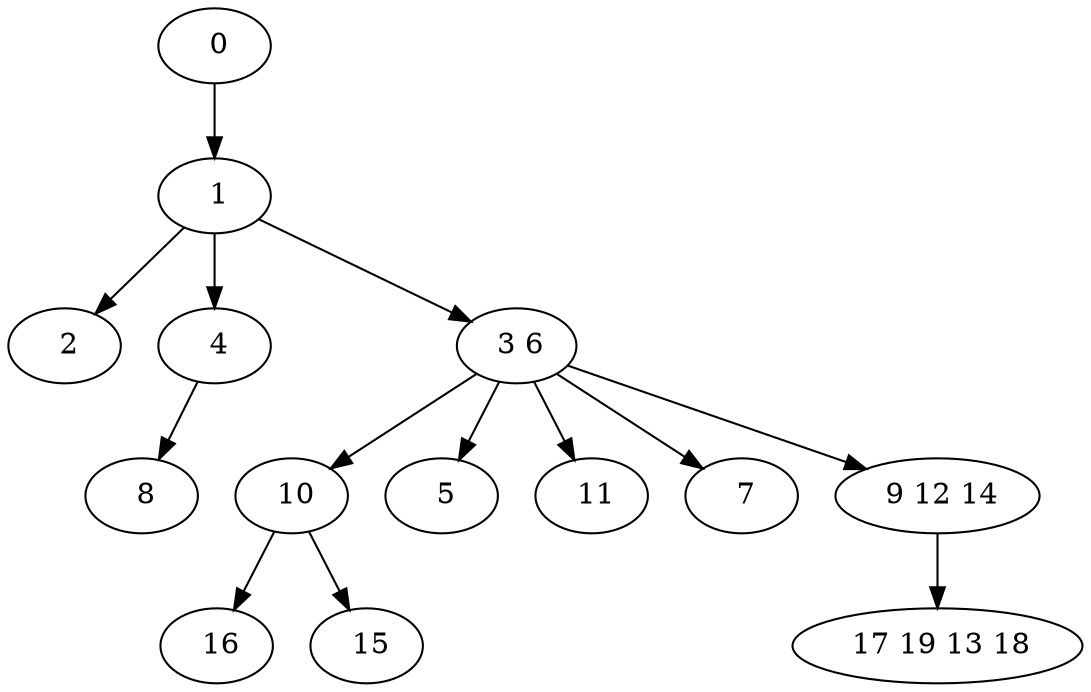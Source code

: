 digraph mytree {
" 0" -> " 1";
" 1" -> " 2";
" 1" -> " 4";
" 1" -> " 3 6";
" 17 19 13 18";
" 2";
" 4" -> " 8";
" 3 6" -> " 10";
" 3 6" -> " 5";
" 3 6" -> " 11";
" 3 6" -> " 7";
" 3 6" -> " 9 12 14";
" 8";
" 10" -> " 16";
" 10" -> " 15";
" 16";
" 5";
" 11";
" 7";
" 9 12 14" -> " 17 19 13 18";
" 15";
}
